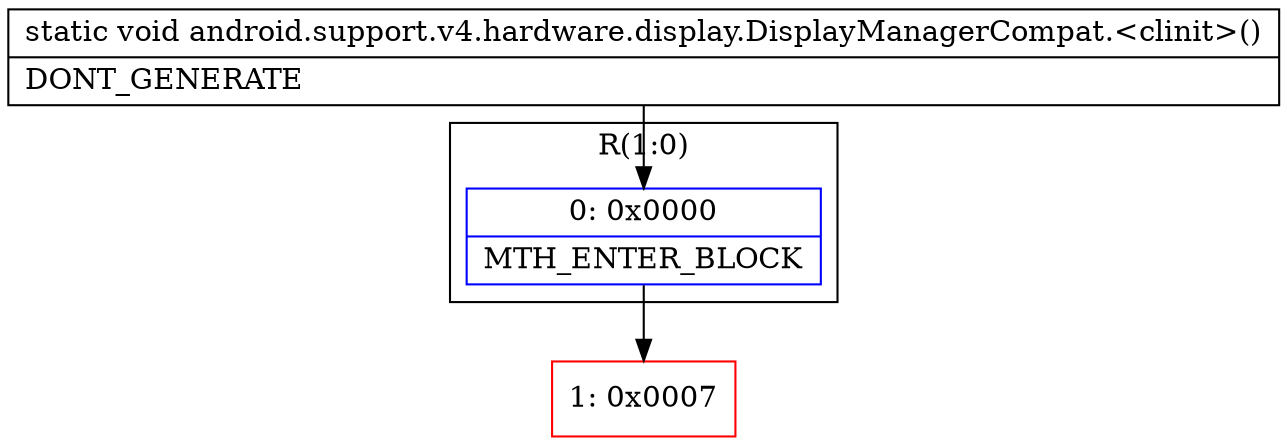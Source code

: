 digraph "CFG forandroid.support.v4.hardware.display.DisplayManagerCompat.\<clinit\>()V" {
subgraph cluster_Region_696812423 {
label = "R(1:0)";
node [shape=record,color=blue];
Node_0 [shape=record,label="{0\:\ 0x0000|MTH_ENTER_BLOCK\l}"];
}
Node_1 [shape=record,color=red,label="{1\:\ 0x0007}"];
MethodNode[shape=record,label="{static void android.support.v4.hardware.display.DisplayManagerCompat.\<clinit\>()  | DONT_GENERATE\l}"];
MethodNode -> Node_0;
Node_0 -> Node_1;
}

